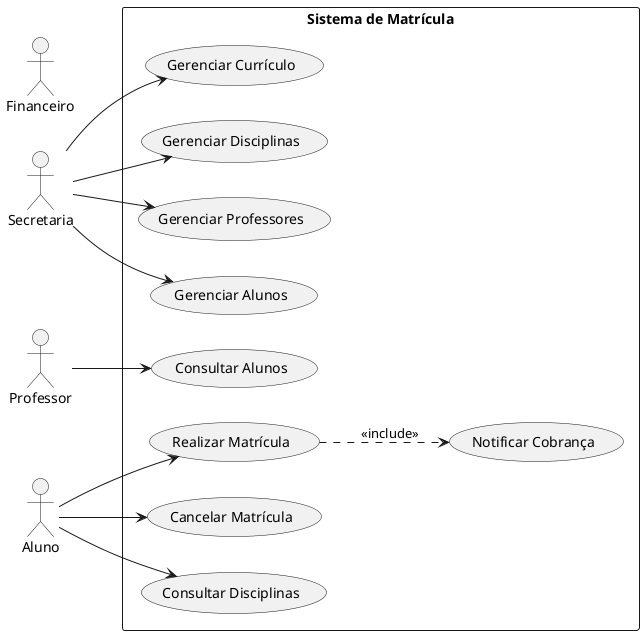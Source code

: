 @startuml
left to right direction

actor "Secretaria" as secretaria
actor "Professor" as professor
actor "Aluno" as aluno
actor "Financeiro" as financeiro

rectangle "Sistema de Matrícula" {
    usecase "Realizar Matrícula" as UC1
    usecase "Cancelar Matrícula" as UC2
    usecase "Consultar Disciplinas" as UC3
    usecase "Consultar Alunos" as UC4
    usecase "Gerenciar Currículo" as UC5
    usecase "Gerenciar Disciplinas" as UC6
    usecase "Gerenciar Professores" as UC7
    usecase "Gerenciar Alunos" as UC8
    usecase "Notificar Cobrança" as UC9
}



aluno --> UC1
aluno --> UC2
aluno --> UC3
UC1 ..> UC9 :<<include>>
professor --> UC4
secretaria --> UC5
secretaria --> UC6
secretaria --> UC7
secretaria --> UC8


@enduml
